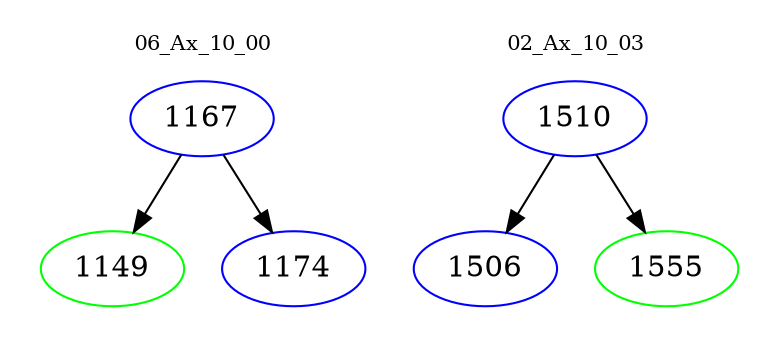 digraph{
subgraph cluster_0 {
color = white
label = "06_Ax_10_00";
fontsize=10;
T0_1167 [label="1167", color="blue"]
T0_1167 -> T0_1149 [color="black"]
T0_1149 [label="1149", color="green"]
T0_1167 -> T0_1174 [color="black"]
T0_1174 [label="1174", color="blue"]
}
subgraph cluster_1 {
color = white
label = "02_Ax_10_03";
fontsize=10;
T1_1510 [label="1510", color="blue"]
T1_1510 -> T1_1506 [color="black"]
T1_1506 [label="1506", color="blue"]
T1_1510 -> T1_1555 [color="black"]
T1_1555 [label="1555", color="green"]
}
}
